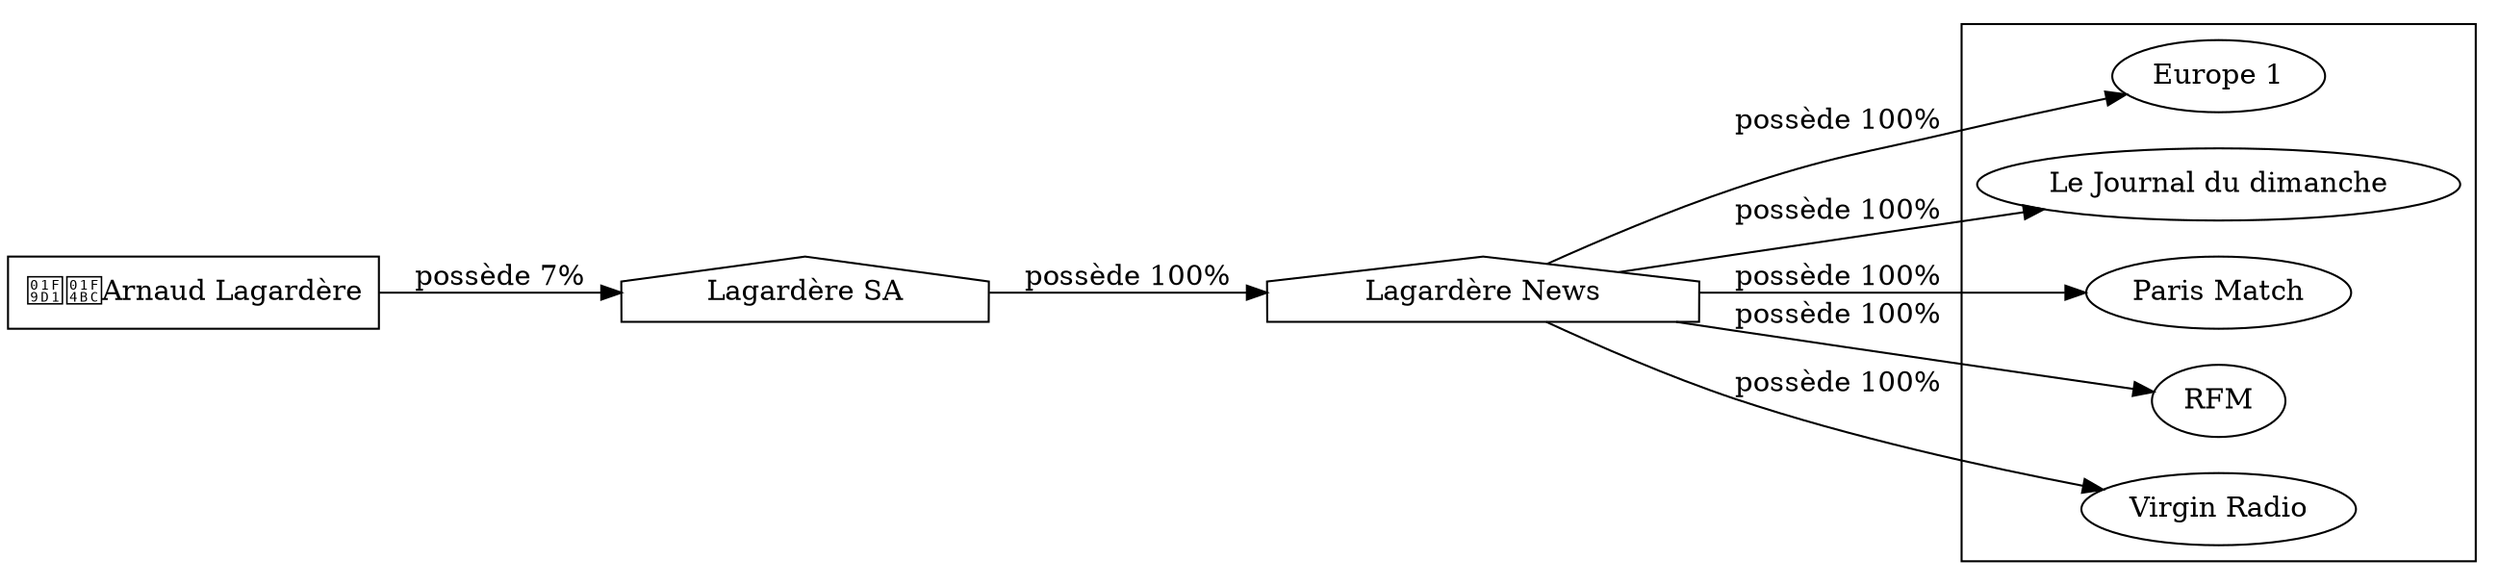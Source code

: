 digraph {
  rankdir=LR;
  subgraph roots {
    
      "arnaud-lagardere-67"[label="🧑‍💼Arnaud Lagardère" shape=box]
    
  }

  
    "lagardere-sa-69"[label="Lagardère SA" shape=house]
  
    "lagardere-news-70"[label="Lagardère News" shape=house]
  

  subgraph clusterLeaves {
    
      "europe-1-74"[label="Europe 1"]
    
      "le-journal-du-dimanche-71"[label="Le Journal du dimanche"]
    
      "paris-match-72"[label="Paris Match"]
    
      "rfm-75"[label="RFM"]
    
      "virgin-radio-76"[label="Virgin Radio"]
    
  }

  
    "arnaud-lagardere-67" -> "lagardere-sa-69" [
      label="possède 7%"
    ]
  
    "lagardere-sa-69" -> "lagardere-news-70" [
      label="possède 100%"
    ]
  
    "lagardere-news-70" -> "europe-1-74" [
      label="possède 100%"
    ]
  
    "lagardere-news-70" -> "le-journal-du-dimanche-71" [
      label="possède 100%"
    ]
  
    "lagardere-news-70" -> "paris-match-72" [
      label="possède 100%"
    ]
  
    "lagardere-news-70" -> "rfm-75" [
      label="possède 100%"
    ]
  
    "lagardere-news-70" -> "virgin-radio-76" [
      label="possède 100%"
    ]
  
}
